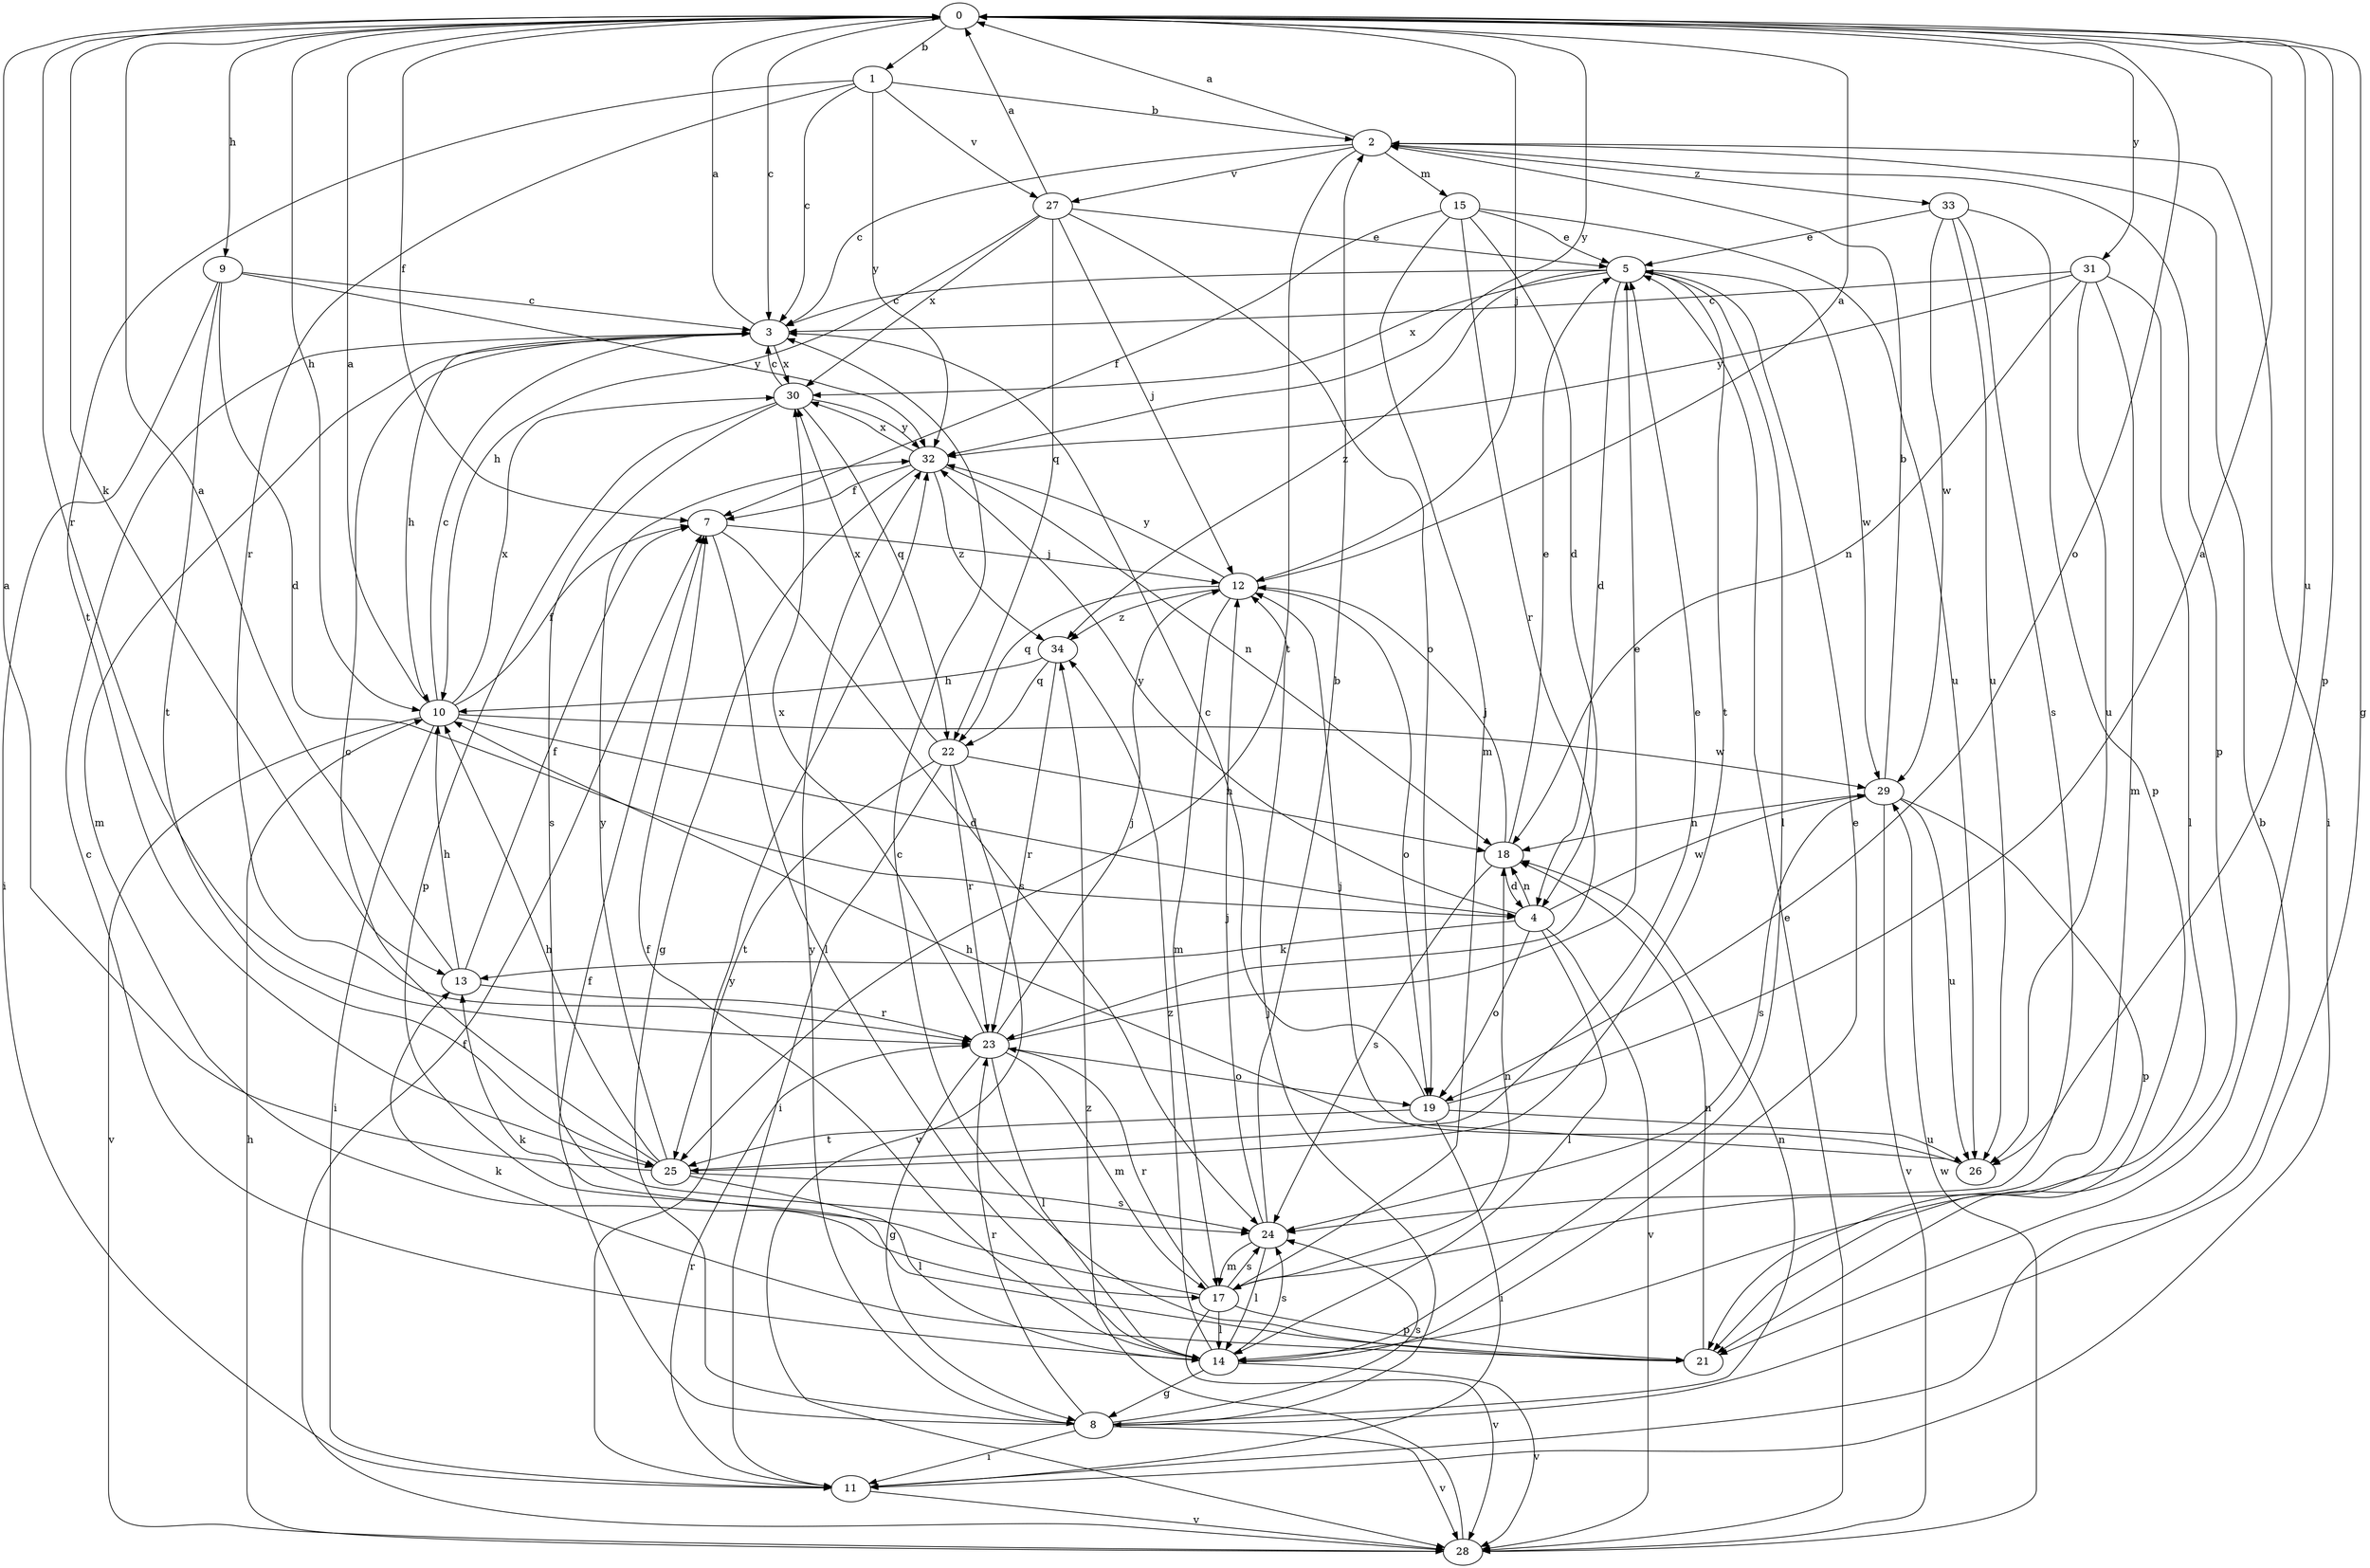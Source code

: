 strict digraph  {
0;
1;
2;
3;
4;
5;
7;
8;
9;
10;
11;
12;
13;
14;
15;
17;
18;
19;
21;
22;
23;
24;
25;
26;
27;
28;
29;
30;
31;
32;
33;
34;
0 -> 1  [label=b];
0 -> 3  [label=c];
0 -> 7  [label=f];
0 -> 8  [label=g];
0 -> 9  [label=h];
0 -> 10  [label=h];
0 -> 12  [label=j];
0 -> 13  [label=k];
0 -> 19  [label=o];
0 -> 21  [label=p];
0 -> 23  [label=r];
0 -> 26  [label=u];
0 -> 31  [label=y];
0 -> 32  [label=y];
1 -> 2  [label=b];
1 -> 3  [label=c];
1 -> 23  [label=r];
1 -> 25  [label=t];
1 -> 27  [label=v];
1 -> 32  [label=y];
2 -> 0  [label=a];
2 -> 3  [label=c];
2 -> 11  [label=i];
2 -> 15  [label=m];
2 -> 21  [label=p];
2 -> 25  [label=t];
2 -> 27  [label=v];
2 -> 33  [label=z];
3 -> 0  [label=a];
3 -> 10  [label=h];
3 -> 17  [label=m];
3 -> 30  [label=x];
4 -> 13  [label=k];
4 -> 14  [label=l];
4 -> 18  [label=n];
4 -> 19  [label=o];
4 -> 28  [label=v];
4 -> 29  [label=w];
4 -> 32  [label=y];
5 -> 3  [label=c];
5 -> 4  [label=d];
5 -> 14  [label=l];
5 -> 25  [label=t];
5 -> 29  [label=w];
5 -> 30  [label=x];
5 -> 34  [label=z];
7 -> 12  [label=j];
7 -> 14  [label=l];
7 -> 24  [label=s];
8 -> 7  [label=f];
8 -> 11  [label=i];
8 -> 12  [label=j];
8 -> 18  [label=n];
8 -> 23  [label=r];
8 -> 24  [label=s];
8 -> 28  [label=v];
8 -> 32  [label=y];
9 -> 3  [label=c];
9 -> 4  [label=d];
9 -> 11  [label=i];
9 -> 25  [label=t];
9 -> 32  [label=y];
10 -> 0  [label=a];
10 -> 3  [label=c];
10 -> 4  [label=d];
10 -> 7  [label=f];
10 -> 11  [label=i];
10 -> 28  [label=v];
10 -> 29  [label=w];
10 -> 30  [label=x];
11 -> 2  [label=b];
11 -> 23  [label=r];
11 -> 28  [label=v];
11 -> 32  [label=y];
12 -> 0  [label=a];
12 -> 17  [label=m];
12 -> 19  [label=o];
12 -> 22  [label=q];
12 -> 32  [label=y];
12 -> 34  [label=z];
13 -> 0  [label=a];
13 -> 7  [label=f];
13 -> 10  [label=h];
13 -> 23  [label=r];
14 -> 3  [label=c];
14 -> 5  [label=e];
14 -> 7  [label=f];
14 -> 8  [label=g];
14 -> 24  [label=s];
14 -> 28  [label=v];
14 -> 34  [label=z];
15 -> 4  [label=d];
15 -> 5  [label=e];
15 -> 7  [label=f];
15 -> 17  [label=m];
15 -> 23  [label=r];
15 -> 26  [label=u];
17 -> 13  [label=k];
17 -> 14  [label=l];
17 -> 18  [label=n];
17 -> 21  [label=p];
17 -> 23  [label=r];
17 -> 24  [label=s];
17 -> 28  [label=v];
18 -> 4  [label=d];
18 -> 5  [label=e];
18 -> 12  [label=j];
18 -> 24  [label=s];
19 -> 0  [label=a];
19 -> 3  [label=c];
19 -> 11  [label=i];
19 -> 25  [label=t];
19 -> 26  [label=u];
21 -> 3  [label=c];
21 -> 13  [label=k];
21 -> 18  [label=n];
22 -> 11  [label=i];
22 -> 18  [label=n];
22 -> 23  [label=r];
22 -> 25  [label=t];
22 -> 28  [label=v];
22 -> 30  [label=x];
23 -> 5  [label=e];
23 -> 8  [label=g];
23 -> 12  [label=j];
23 -> 14  [label=l];
23 -> 17  [label=m];
23 -> 19  [label=o];
23 -> 30  [label=x];
24 -> 2  [label=b];
24 -> 12  [label=j];
24 -> 14  [label=l];
24 -> 17  [label=m];
25 -> 0  [label=a];
25 -> 3  [label=c];
25 -> 5  [label=e];
25 -> 10  [label=h];
25 -> 14  [label=l];
25 -> 24  [label=s];
25 -> 32  [label=y];
26 -> 10  [label=h];
26 -> 12  [label=j];
27 -> 0  [label=a];
27 -> 5  [label=e];
27 -> 10  [label=h];
27 -> 12  [label=j];
27 -> 19  [label=o];
27 -> 22  [label=q];
27 -> 30  [label=x];
28 -> 5  [label=e];
28 -> 7  [label=f];
28 -> 10  [label=h];
28 -> 29  [label=w];
28 -> 34  [label=z];
29 -> 2  [label=b];
29 -> 18  [label=n];
29 -> 21  [label=p];
29 -> 24  [label=s];
29 -> 26  [label=u];
29 -> 28  [label=v];
30 -> 3  [label=c];
30 -> 21  [label=p];
30 -> 22  [label=q];
30 -> 24  [label=s];
30 -> 32  [label=y];
31 -> 3  [label=c];
31 -> 14  [label=l];
31 -> 17  [label=m];
31 -> 18  [label=n];
31 -> 26  [label=u];
31 -> 32  [label=y];
32 -> 7  [label=f];
32 -> 8  [label=g];
32 -> 18  [label=n];
32 -> 30  [label=x];
32 -> 34  [label=z];
33 -> 5  [label=e];
33 -> 21  [label=p];
33 -> 24  [label=s];
33 -> 26  [label=u];
33 -> 29  [label=w];
34 -> 10  [label=h];
34 -> 22  [label=q];
34 -> 23  [label=r];
}
